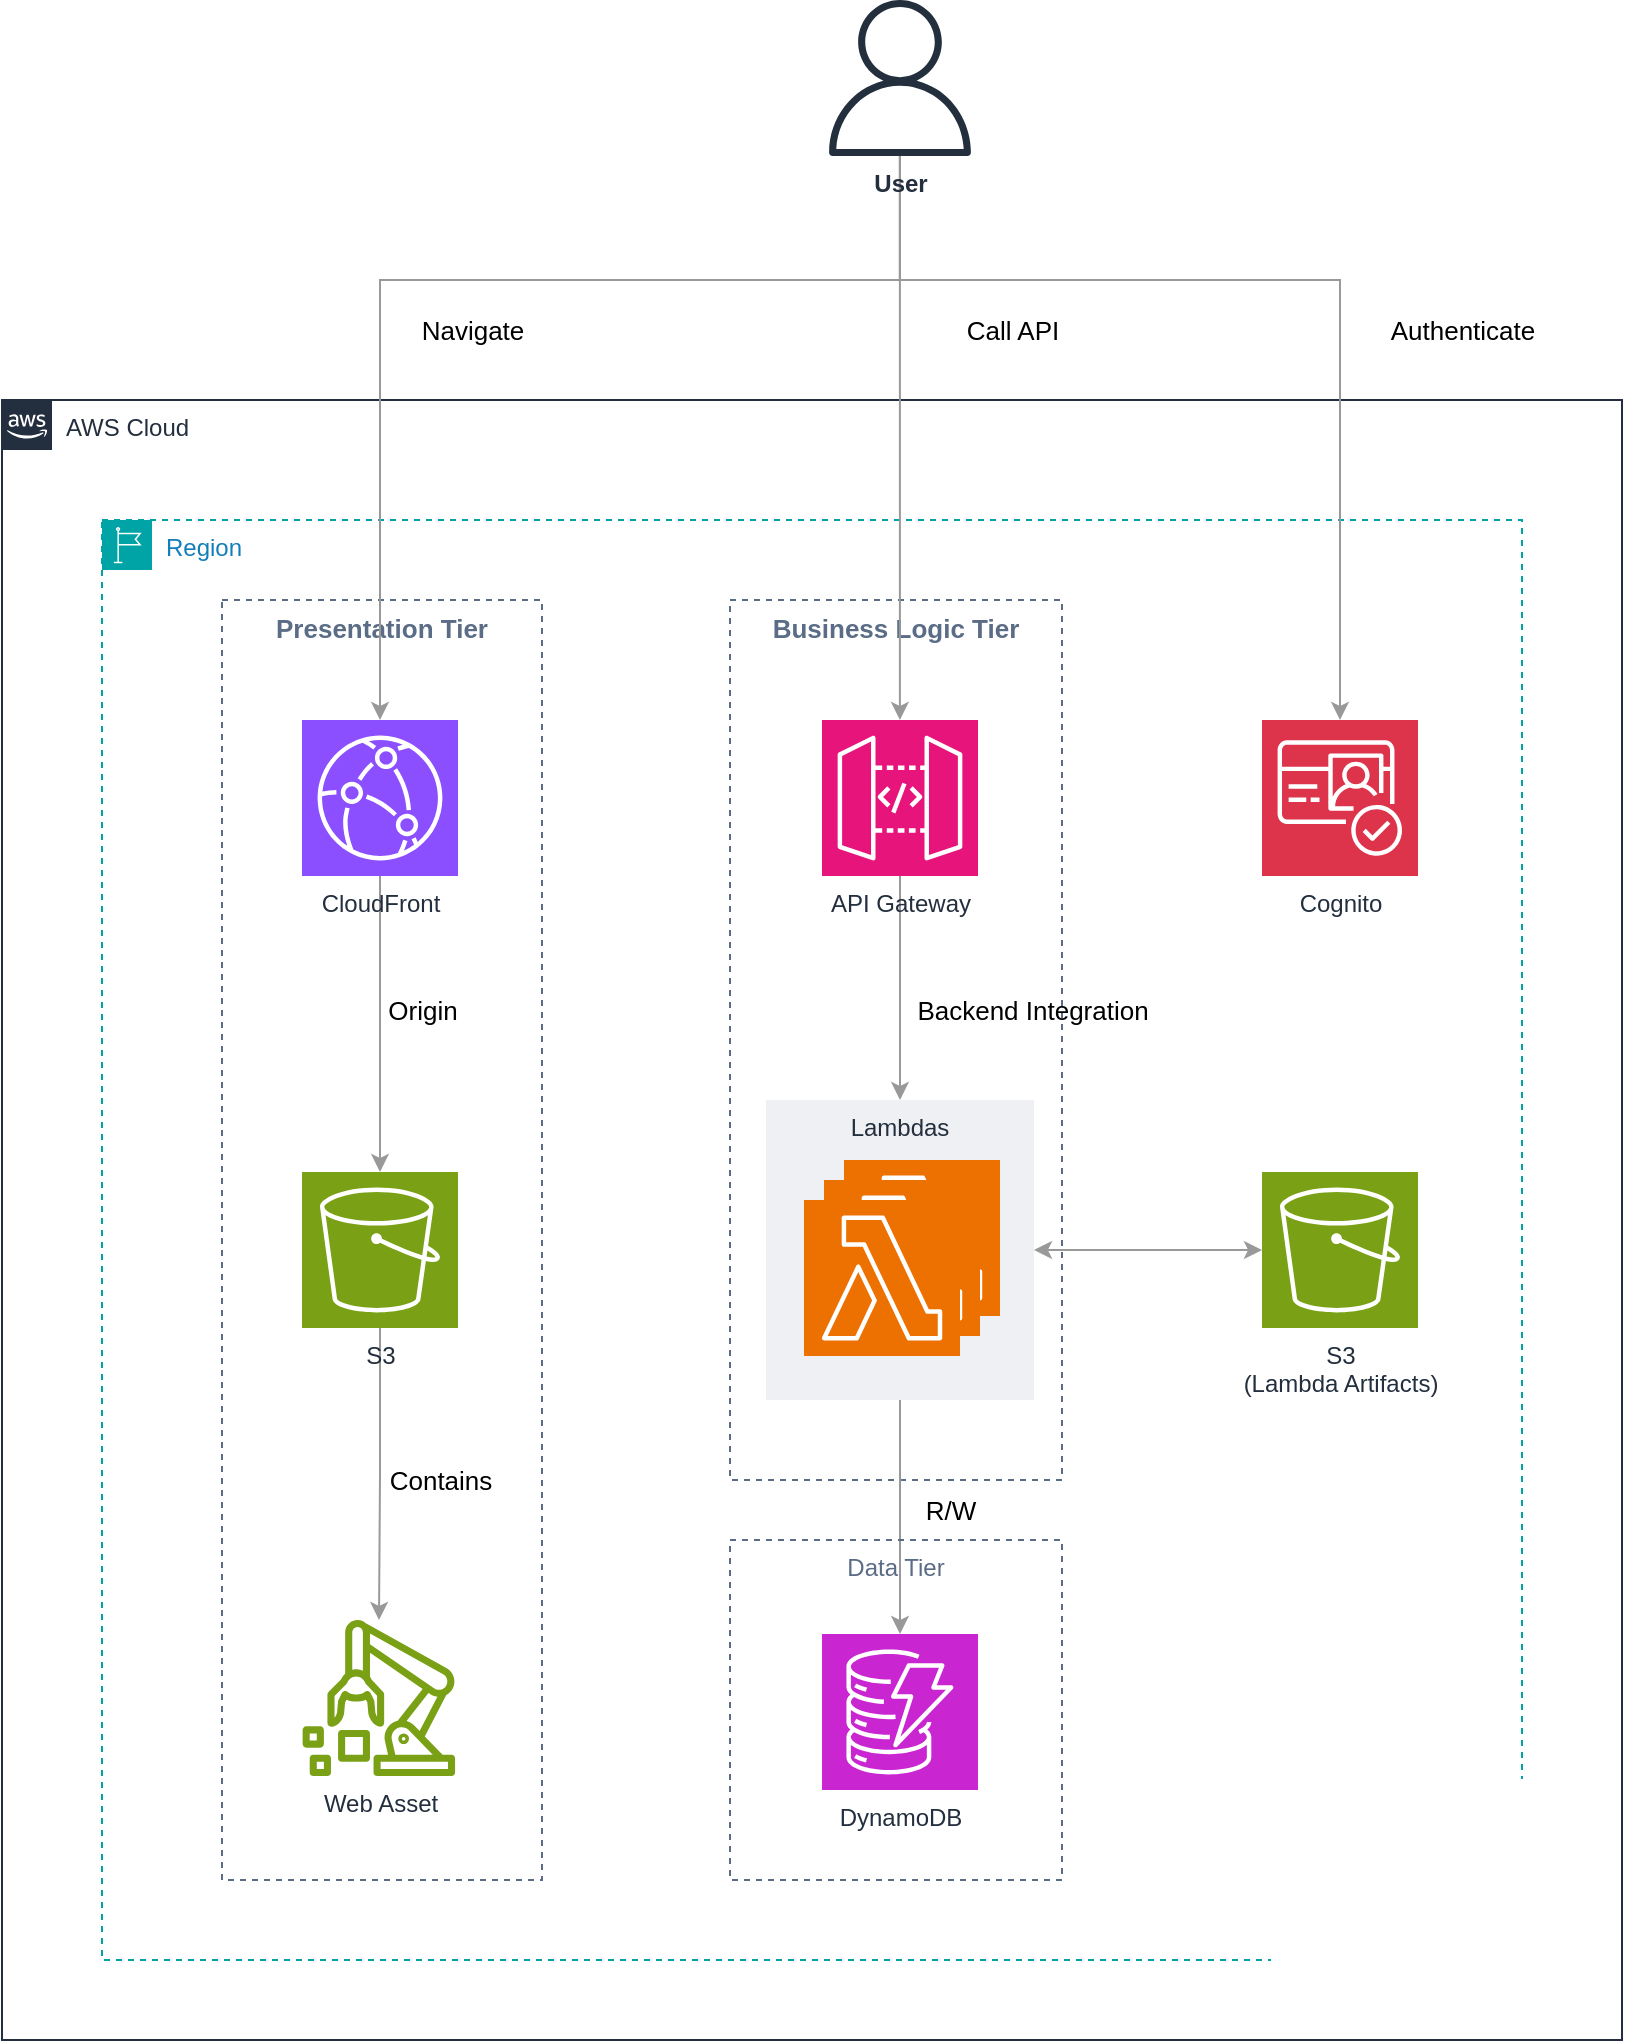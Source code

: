 <mxfile version="22.1.22" type="embed">
  <diagram name="Page-1" id="NVbiezv7m2fABJtLonX9">
    <mxGraphModel dx="1594" dy="2756" grid="1" gridSize="10" guides="1" tooltips="1" connect="1" arrows="1" fold="1" page="1" pageScale="1" pageWidth="1169" pageHeight="1654" math="0" shadow="0">
      <root>
        <mxCell id="0" />
        <mxCell id="1" parent="0" />
        <mxCell id="fabxaiDrZTeH5AjpdjAh-10" value="Business Logic Tier" style="fillColor=none;strokeColor=#5A6C86;dashed=1;verticalAlign=top;fontStyle=1;fontColor=#5A6C86;whiteSpace=wrap;html=1;fontSize=13;" parent="1" vertex="1">
          <mxGeometry x="624" y="-40" width="166" height="440" as="geometry" />
        </mxCell>
        <mxCell id="PEXI4Ps-mtxwQQW44dZ_-5" style="edgeStyle=orthogonalEdgeStyle;rounded=0;orthogonalLoop=1;jettySize=auto;html=1;strokeColor=#999999;exitX=0.5;exitY=1;exitDx=0;exitDy=0;exitPerimeter=0;entryX=0.5;entryY=0;entryDx=0;entryDy=0;" parent="1" source="fabxaiDrZTeH5AjpdjAh-3" target="PEXI4Ps-mtxwQQW44dZ_-4" edge="1">
          <mxGeometry relative="1" as="geometry">
            <mxPoint x="200" y="170" as="sourcePoint" />
            <mxPoint x="190" y="250" as="targetPoint" />
          </mxGeometry>
        </mxCell>
        <mxCell id="PEXI4Ps-mtxwQQW44dZ_-8" style="edgeStyle=orthogonalEdgeStyle;rounded=0;orthogonalLoop=1;jettySize=auto;html=1;startArrow=classic;startFill=1;strokeColor=#999999;" parent="1" source="PEXI4Ps-mtxwQQW44dZ_-4" target="PEXI4Ps-mtxwQQW44dZ_-7" edge="1">
          <mxGeometry relative="1" as="geometry" />
        </mxCell>
        <mxCell id="PEXI4Ps-mtxwQQW44dZ_-4" value="Lambdas" style="fillColor=#EFF0F3;strokeColor=none;dashed=0;verticalAlign=top;fontStyle=0;fontColor=#232F3D;whiteSpace=wrap;html=1;" parent="1" vertex="1">
          <mxGeometry x="642" y="210" width="134" height="150" as="geometry" />
        </mxCell>
        <mxCell id="fabxaiDrZTeH5AjpdjAh-11" value="AWS Cloud" style="points=[[0,0],[0.25,0],[0.5,0],[0.75,0],[1,0],[1,0.25],[1,0.5],[1,0.75],[1,1],[0.75,1],[0.5,1],[0.25,1],[0,1],[0,0.75],[0,0.5],[0,0.25]];outlineConnect=0;gradientColor=none;html=1;whiteSpace=wrap;fontSize=12;fontStyle=0;container=0;pointerEvents=0;collapsible=0;recursiveResize=0;shape=mxgraph.aws4.group;grIcon=mxgraph.aws4.group_aws_cloud_alt;strokeColor=#232F3E;fillColor=none;verticalAlign=top;align=left;spacingLeft=30;fontColor=#232F3E;dashed=0;" parent="1" vertex="1">
          <mxGeometry x="260" y="-140" width="810" height="820" as="geometry" />
        </mxCell>
        <mxCell id="fabxaiDrZTeH5AjpdjAh-8" value="Region" style="points=[[0,0],[0.25,0],[0.5,0],[0.75,0],[1,0],[1,0.25],[1,0.5],[1,0.75],[1,1],[0.75,1],[0.5,1],[0.25,1],[0,1],[0,0.75],[0,0.5],[0,0.25]];outlineConnect=0;gradientColor=none;html=1;whiteSpace=wrap;fontSize=12;fontStyle=0;container=0;pointerEvents=0;collapsible=0;recursiveResize=0;shape=mxgraph.aws4.group;grIcon=mxgraph.aws4.group_region;strokeColor=#00A4A6;fillColor=none;verticalAlign=top;align=left;spacingLeft=30;fontColor=#147EBA;dashed=1;" parent="1" vertex="1">
          <mxGeometry x="310" y="-80" width="710" height="720" as="geometry" />
        </mxCell>
        <mxCell id="fabxaiDrZTeH5AjpdjAh-9" value="Presentation Tier" style="fillColor=none;strokeColor=#5A6C86;dashed=1;verticalAlign=top;fontStyle=1;fontColor=#5A6C86;whiteSpace=wrap;html=1;fontSize=13;" parent="1" vertex="1">
          <mxGeometry x="370" y="-40" width="160" height="640" as="geometry" />
        </mxCell>
        <mxCell id="fabxaiDrZTeH5AjpdjAh-16" style="edgeStyle=orthogonalEdgeStyle;rounded=0;orthogonalLoop=1;jettySize=auto;html=1;strokeColor=#999999;" parent="1" source="fabxaiDrZTeH5AjpdjAh-1" target="fabxaiDrZTeH5AjpdjAh-2" edge="1">
          <mxGeometry relative="1" as="geometry" />
        </mxCell>
        <mxCell id="fabxaiDrZTeH5AjpdjAh-18" value="Origin" style="edgeLabel;html=1;align=center;verticalAlign=middle;resizable=0;points=[];fontSize=13;" parent="fabxaiDrZTeH5AjpdjAh-16" vertex="1" connectable="0">
          <mxGeometry x="-0.141" y="2" relative="1" as="geometry">
            <mxPoint x="19" y="3" as="offset" />
          </mxGeometry>
        </mxCell>
        <mxCell id="fabxaiDrZTeH5AjpdjAh-1" value="CloudFront" style="sketch=0;points=[[0,0,0],[0.25,0,0],[0.5,0,0],[0.75,0,0],[1,0,0],[0,1,0],[0.25,1,0],[0.5,1,0],[0.75,1,0],[1,1,0],[0,0.25,0],[0,0.5,0],[0,0.75,0],[1,0.25,0],[1,0.5,0],[1,0.75,0]];outlineConnect=0;fontColor=#232F3E;fillColor=#8C4FFF;strokeColor=#ffffff;dashed=0;verticalLabelPosition=bottom;verticalAlign=top;align=center;html=1;fontSize=12;fontStyle=0;aspect=fixed;shape=mxgraph.aws4.resourceIcon;resIcon=mxgraph.aws4.cloudfront;" parent="1" vertex="1">
          <mxGeometry x="410" y="20" width="78" height="78" as="geometry" />
        </mxCell>
        <mxCell id="fabxaiDrZTeH5AjpdjAh-17" style="edgeStyle=orthogonalEdgeStyle;rounded=0;orthogonalLoop=1;jettySize=auto;html=1;strokeColor=#999999;" parent="1" source="fabxaiDrZTeH5AjpdjAh-2" target="fabxaiDrZTeH5AjpdjAh-4" edge="1">
          <mxGeometry relative="1" as="geometry" />
        </mxCell>
        <mxCell id="fabxaiDrZTeH5AjpdjAh-2" value="S3" style="sketch=0;points=[[0,0,0],[0.25,0,0],[0.5,0,0],[0.75,0,0],[1,0,0],[0,1,0],[0.25,1,0],[0.5,1,0],[0.75,1,0],[1,1,0],[0,0.25,0],[0,0.5,0],[0,0.75,0],[1,0.25,0],[1,0.5,0],[1,0.75,0]];outlineConnect=0;fontColor=#232F3E;fillColor=#7AA116;strokeColor=#ffffff;dashed=0;verticalLabelPosition=bottom;verticalAlign=top;align=center;html=1;fontSize=12;fontStyle=0;aspect=fixed;shape=mxgraph.aws4.resourceIcon;resIcon=mxgraph.aws4.s3;" parent="1" vertex="1">
          <mxGeometry x="410" y="246" width="78" height="78" as="geometry" />
        </mxCell>
        <mxCell id="fabxaiDrZTeH5AjpdjAh-3" value="API Gateway" style="sketch=0;points=[[0,0,0],[0.25,0,0],[0.5,0,0],[0.75,0,0],[1,0,0],[0,1,0],[0.25,1,0],[0.5,1,0],[0.75,1,0],[1,1,0],[0,0.25,0],[0,0.5,0],[0,0.75,0],[1,0.25,0],[1,0.5,0],[1,0.75,0]];outlineConnect=0;fontColor=#232F3E;fillColor=#E7157B;strokeColor=#ffffff;dashed=0;verticalLabelPosition=bottom;verticalAlign=top;align=center;html=1;fontSize=12;fontStyle=0;aspect=fixed;shape=mxgraph.aws4.resourceIcon;resIcon=mxgraph.aws4.api_gateway;" parent="1" vertex="1">
          <mxGeometry x="670" y="20" width="78" height="78" as="geometry" />
        </mxCell>
        <mxCell id="fabxaiDrZTeH5AjpdjAh-4" value="Web Asset" style="sketch=0;outlineConnect=0;fontColor=#232F3E;gradientColor=none;fillColor=#7AA116;strokeColor=none;dashed=0;verticalLabelPosition=bottom;verticalAlign=top;align=center;html=1;fontSize=12;fontStyle=0;aspect=fixed;pointerEvents=1;shape=mxgraph.aws4.iot_sitewise_asset;" parent="1" vertex="1">
          <mxGeometry x="410" y="470" width="77" height="78" as="geometry" />
        </mxCell>
        <mxCell id="fabxaiDrZTeH5AjpdjAh-20" value="Contains" style="edgeLabel;html=1;align=center;verticalAlign=middle;resizable=0;points=[];fontSize=13;" parent="1" vertex="1" connectable="0">
          <mxGeometry x="487" y="255" as="geometry">
            <mxPoint x="-8" y="145" as="offset" />
          </mxGeometry>
        </mxCell>
        <mxCell id="fabxaiDrZTeH5AjpdjAh-23" style="edgeStyle=orthogonalEdgeStyle;rounded=0;orthogonalLoop=1;jettySize=auto;html=1;strokeColor=#999999;" parent="1" source="fabxaiDrZTeH5AjpdjAh-22" target="fabxaiDrZTeH5AjpdjAh-1" edge="1">
          <mxGeometry relative="1" as="geometry">
            <Array as="points">
              <mxPoint x="709" y="-200" />
              <mxPoint x="449" y="-200" />
            </Array>
          </mxGeometry>
        </mxCell>
        <mxCell id="fabxaiDrZTeH5AjpdjAh-24" style="edgeStyle=orthogonalEdgeStyle;rounded=0;orthogonalLoop=1;jettySize=auto;html=1;strokeColor=#999999;" parent="1" source="fabxaiDrZTeH5AjpdjAh-22" target="fabxaiDrZTeH5AjpdjAh-3" edge="1">
          <mxGeometry relative="1" as="geometry">
            <Array as="points">
              <mxPoint x="709" y="-200" />
              <mxPoint x="709" y="-200" />
            </Array>
          </mxGeometry>
        </mxCell>
        <mxCell id="fabxaiDrZTeH5AjpdjAh-25" style="edgeStyle=orthogonalEdgeStyle;rounded=0;orthogonalLoop=1;jettySize=auto;html=1;strokeColor=#999999;" parent="1" source="fabxaiDrZTeH5AjpdjAh-22" target="fabxaiDrZTeH5AjpdjAh-12" edge="1">
          <mxGeometry relative="1" as="geometry">
            <Array as="points">
              <mxPoint x="709" y="-200" />
              <mxPoint x="929" y="-200" />
            </Array>
          </mxGeometry>
        </mxCell>
        <mxCell id="fabxaiDrZTeH5AjpdjAh-22" value="User" style="sketch=0;outlineConnect=0;fontColor=#232F3E;gradientColor=none;fillColor=#232F3D;strokeColor=none;dashed=0;verticalLabelPosition=bottom;verticalAlign=top;align=center;html=1;fontSize=12;fontStyle=1;aspect=fixed;pointerEvents=1;shape=mxgraph.aws4.user;" parent="1" vertex="1">
          <mxGeometry x="670" y="-340" width="78" height="78" as="geometry" />
        </mxCell>
        <mxCell id="fabxaiDrZTeH5AjpdjAh-26" value="Authenticate" style="text;html=1;align=center;verticalAlign=middle;resizable=0;points=[];autosize=1;strokeColor=none;fillColor=none;fontSize=13;" parent="1" vertex="1">
          <mxGeometry x="940" y="-190" width="100" height="30" as="geometry" />
        </mxCell>
        <mxCell id="fabxaiDrZTeH5AjpdjAh-27" value="Navigate" style="text;html=1;align=center;verticalAlign=middle;resizable=0;points=[];autosize=1;strokeColor=none;fillColor=none;fontSize=13;" parent="1" vertex="1">
          <mxGeometry x="460" y="-190" width="70" height="30" as="geometry" />
        </mxCell>
        <mxCell id="fabxaiDrZTeH5AjpdjAh-28" value="Call API" style="text;html=1;align=center;verticalAlign=middle;resizable=0;points=[];autosize=1;strokeColor=none;fillColor=none;fontSize=13;" parent="1" vertex="1">
          <mxGeometry x="730" y="-190" width="70" height="30" as="geometry" />
        </mxCell>
        <mxCell id="fabxaiDrZTeH5AjpdjAh-31" value="Backend Integration" style="text;html=1;align=center;verticalAlign=middle;resizable=0;points=[];autosize=1;strokeColor=none;fillColor=none;fontSize=13;" parent="1" vertex="1">
          <mxGeometry x="705" y="150" width="140" height="30" as="geometry" />
        </mxCell>
        <mxCell id="PEXI4Ps-mtxwQQW44dZ_-6" style="edgeStyle=orthogonalEdgeStyle;rounded=0;orthogonalLoop=1;jettySize=auto;html=1;strokeColor=#999999;exitX=0.5;exitY=1;exitDx=0;exitDy=0;entryX=0.5;entryY=0;entryDx=0;entryDy=0;entryPerimeter=0;" parent="1" source="PEXI4Ps-mtxwQQW44dZ_-4" target="fabxaiDrZTeH5AjpdjAh-7" edge="1">
          <mxGeometry relative="1" as="geometry">
            <mxPoint x="639.5" y="670" as="sourcePoint" />
            <mxPoint x="645.5" y="782" as="targetPoint" />
          </mxGeometry>
        </mxCell>
        <mxCell id="fabxaiDrZTeH5AjpdjAh-12" value="Cognito" style="sketch=0;points=[[0,0,0],[0.25,0,0],[0.5,0,0],[0.75,0,0],[1,0,0],[0,1,0],[0.25,1,0],[0.5,1,0],[0.75,1,0],[1,1,0],[0,0.25,0],[0,0.5,0],[0,0.75,0],[1,0.25,0],[1,0.5,0],[1,0.75,0]];outlineConnect=0;fontColor=#232F3E;fillColor=#DD344C;strokeColor=#ffffff;dashed=0;verticalLabelPosition=bottom;verticalAlign=top;align=center;html=1;fontSize=12;fontStyle=0;aspect=fixed;shape=mxgraph.aws4.resourceIcon;resIcon=mxgraph.aws4.cognito;" parent="1" vertex="1">
          <mxGeometry x="890" y="20" width="78" height="78" as="geometry" />
        </mxCell>
        <mxCell id="fabxaiDrZTeH5AjpdjAh-13" value="Data Tier" style="fillColor=none;strokeColor=#5A6C86;dashed=1;verticalAlign=top;fontStyle=0;fontColor=#5A6C86;whiteSpace=wrap;html=1;" parent="1" vertex="1">
          <mxGeometry x="624" y="430" width="166" height="170" as="geometry" />
        </mxCell>
        <mxCell id="fabxaiDrZTeH5AjpdjAh-7" value="DynamoDB" style="sketch=0;points=[[0,0,0],[0.25,0,0],[0.5,0,0],[0.75,0,0],[1,0,0],[0,1,0],[0.25,1,0],[0.5,1,0],[0.75,1,0],[1,1,0],[0,0.25,0],[0,0.5,0],[0,0.75,0],[1,0.25,0],[1,0.5,0],[1,0.75,0]];outlineConnect=0;fontColor=#232F3E;fillColor=#C925D1;strokeColor=#ffffff;dashed=0;verticalLabelPosition=bottom;verticalAlign=top;align=center;html=1;fontSize=12;fontStyle=0;aspect=fixed;shape=mxgraph.aws4.resourceIcon;resIcon=mxgraph.aws4.dynamodb;" parent="1" vertex="1">
          <mxGeometry x="670" y="477" width="78" height="78" as="geometry" />
        </mxCell>
        <mxCell id="fabxaiDrZTeH5AjpdjAh-32" value="R/W" style="text;html=1;align=center;verticalAlign=middle;resizable=0;points=[];autosize=1;strokeColor=none;fillColor=none;fontSize=13;" parent="1" vertex="1">
          <mxGeometry x="709" y="400" width="50" height="30" as="geometry" />
        </mxCell>
        <mxCell id="fabxaiDrZTeH5AjpdjAh-6" value="" style="sketch=0;points=[[0,0,0],[0.25,0,0],[0.5,0,0],[0.75,0,0],[1,0,0],[0,1,0],[0.25,1,0],[0.5,1,0],[0.75,1,0],[1,1,0],[0,0.25,0],[0,0.5,0],[0,0.75,0],[1,0.25,0],[1,0.5,0],[1,0.75,0]];outlineConnect=0;fontColor=#232F3E;fillColor=#ED7100;strokeColor=#ffffff;dashed=0;verticalLabelPosition=bottom;verticalAlign=top;align=center;html=1;fontSize=12;fontStyle=0;aspect=fixed;shape=mxgraph.aws4.resourceIcon;resIcon=mxgraph.aws4.lambda;" parent="1" vertex="1">
          <mxGeometry x="681" y="240" width="78" height="78" as="geometry" />
        </mxCell>
        <mxCell id="PEXI4Ps-mtxwQQW44dZ_-1" value="" style="sketch=0;points=[[0,0,0],[0.25,0,0],[0.5,0,0],[0.75,0,0],[1,0,0],[0,1,0],[0.25,1,0],[0.5,1,0],[0.75,1,0],[1,1,0],[0,0.25,0],[0,0.5,0],[0,0.75,0],[1,0.25,0],[1,0.5,0],[1,0.75,0]];outlineConnect=0;fontColor=#232F3E;fillColor=#ED7100;strokeColor=#ffffff;dashed=0;verticalLabelPosition=bottom;verticalAlign=top;align=center;html=1;fontSize=12;fontStyle=0;aspect=fixed;shape=mxgraph.aws4.resourceIcon;resIcon=mxgraph.aws4.lambda;" parent="1" vertex="1">
          <mxGeometry x="671" y="250" width="78" height="78" as="geometry" />
        </mxCell>
        <mxCell id="PEXI4Ps-mtxwQQW44dZ_-2" value="" style="sketch=0;points=[[0,0,0],[0.25,0,0],[0.5,0,0],[0.75,0,0],[1,0,0],[0,1,0],[0.25,1,0],[0.5,1,0],[0.75,1,0],[1,1,0],[0,0.25,0],[0,0.5,0],[0,0.75,0],[1,0.25,0],[1,0.5,0],[1,0.75,0]];outlineConnect=0;fontColor=#232F3E;fillColor=#ED7100;strokeColor=#ffffff;dashed=0;verticalLabelPosition=bottom;verticalAlign=top;align=center;html=1;fontSize=12;fontStyle=0;aspect=fixed;shape=mxgraph.aws4.resourceIcon;resIcon=mxgraph.aws4.lambda;" parent="1" vertex="1">
          <mxGeometry x="661" y="260" width="78" height="78" as="geometry" />
        </mxCell>
        <mxCell id="PEXI4Ps-mtxwQQW44dZ_-7" value="S3&lt;div&gt;(Lambda Artifacts)&lt;/div&gt;" style="sketch=0;points=[[0,0,0],[0.25,0,0],[0.5,0,0],[0.75,0,0],[1,0,0],[0,1,0],[0.25,1,0],[0.5,1,0],[0.75,1,0],[1,1,0],[0,0.25,0],[0,0.5,0],[0,0.75,0],[1,0.25,0],[1,0.5,0],[1,0.75,0]];outlineConnect=0;fontColor=#232F3E;fillColor=#7AA116;strokeColor=#ffffff;dashed=0;verticalLabelPosition=bottom;verticalAlign=top;align=center;html=1;fontSize=12;fontStyle=0;aspect=fixed;shape=mxgraph.aws4.resourceIcon;resIcon=mxgraph.aws4.s3;" parent="1" vertex="1">
          <mxGeometry x="890" y="246" width="78" height="78" as="geometry" />
        </mxCell>
      </root>
    </mxGraphModel>
  </diagram>
</mxfile>

